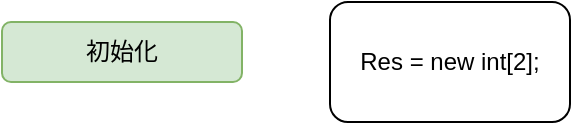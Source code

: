 <mxfile version="17.4.6" type="github">
  <diagram id="0-TfC5U8BsGCzvnypF4q" name="第 1 页">
    <mxGraphModel dx="447" dy="217" grid="1" gridSize="10" guides="1" tooltips="1" connect="1" arrows="1" fold="1" page="1" pageScale="1" pageWidth="827" pageHeight="1169" math="0" shadow="0">
      <root>
        <mxCell id="0" />
        <mxCell id="1" parent="0" />
        <mxCell id="Ss33j2blEXzXo_HwG9Xu-1" value="初始化" style="rounded=1;whiteSpace=wrap;html=1;fillColor=#d5e8d4;strokeColor=#82b366;" vertex="1" parent="1">
          <mxGeometry x="250" y="60" width="120" height="30" as="geometry" />
        </mxCell>
        <mxCell id="Ss33j2blEXzXo_HwG9Xu-2" value="Res = new int[2];" style="rounded=1;whiteSpace=wrap;html=1;" vertex="1" parent="1">
          <mxGeometry x="414" y="50" width="120" height="60" as="geometry" />
        </mxCell>
      </root>
    </mxGraphModel>
  </diagram>
</mxfile>
